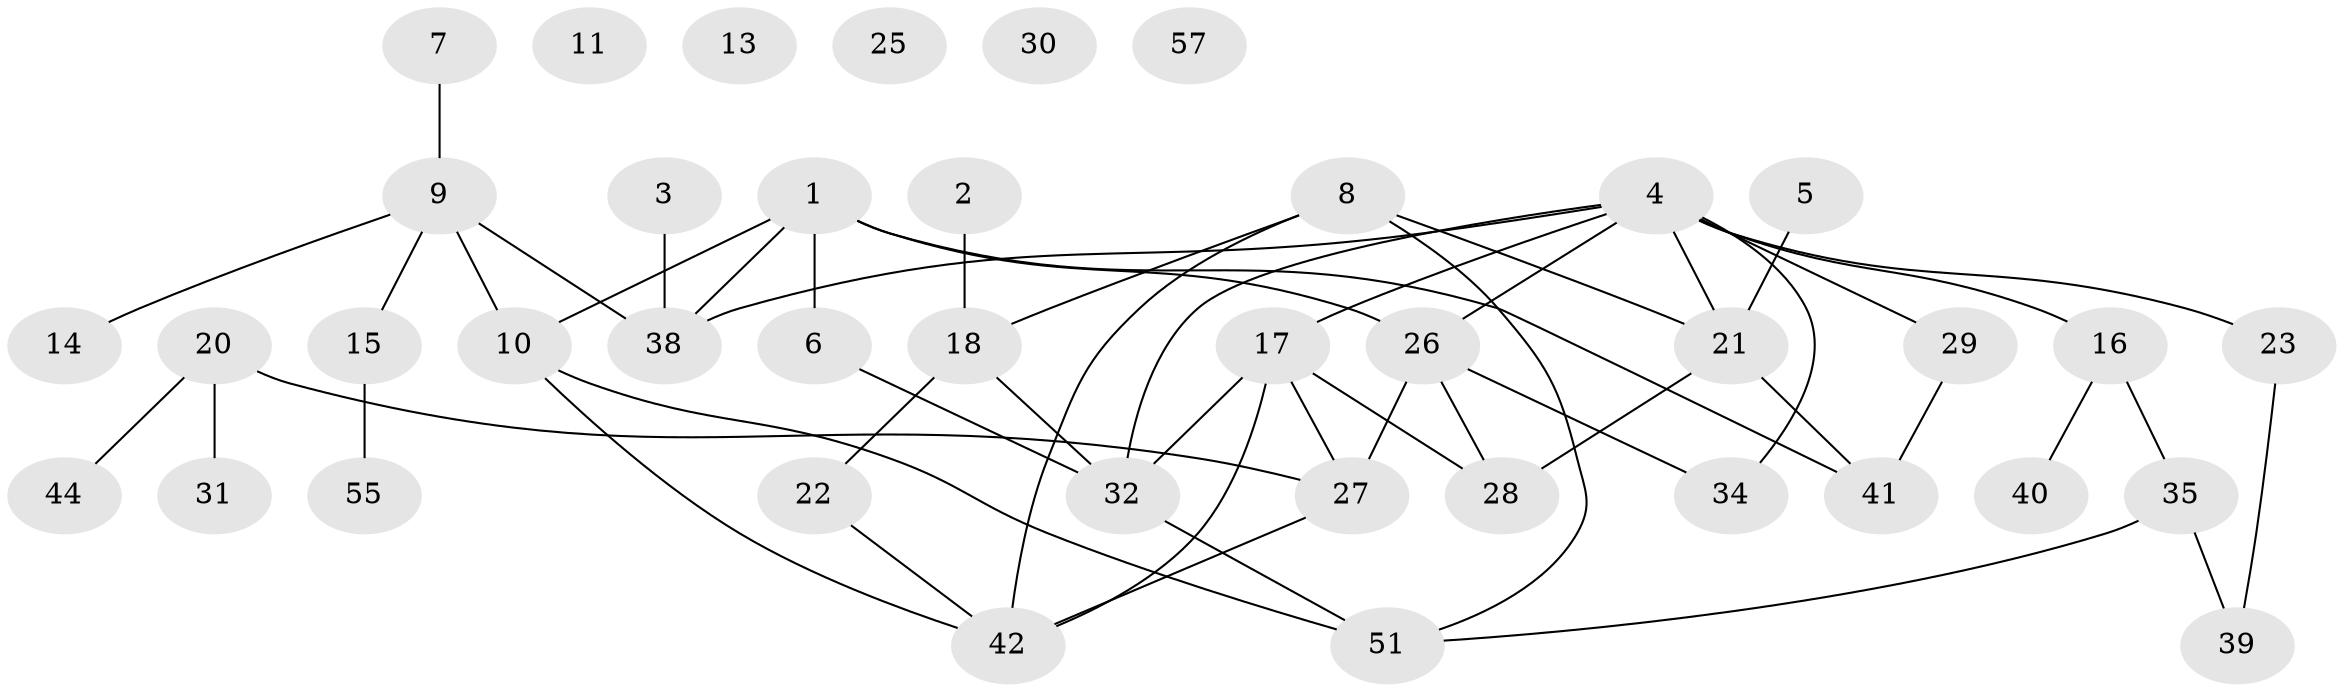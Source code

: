 // Generated by graph-tools (version 1.1) at 2025/23/03/03/25 07:23:26]
// undirected, 40 vertices, 53 edges
graph export_dot {
graph [start="1"]
  node [color=gray90,style=filled];
  1 [super="+58"];
  2;
  3;
  4 [super="+50"];
  5;
  6;
  7;
  8 [super="+33"];
  9 [super="+12"];
  10 [super="+56"];
  11;
  13;
  14;
  15 [super="+19"];
  16;
  17 [super="+47"];
  18 [super="+53"];
  20 [super="+48"];
  21 [super="+24"];
  22;
  23 [super="+52"];
  25;
  26 [super="+49"];
  27;
  28 [super="+54"];
  29 [super="+37"];
  30;
  31;
  32 [super="+36"];
  34;
  35 [super="+45"];
  38 [super="+46"];
  39;
  40;
  41;
  42 [super="+43"];
  44;
  51;
  55;
  57;
  1 -- 26;
  1 -- 41;
  1 -- 10;
  1 -- 6;
  1 -- 38;
  2 -- 18;
  3 -- 38;
  4 -- 34;
  4 -- 38;
  4 -- 16;
  4 -- 23;
  4 -- 26;
  4 -- 29;
  4 -- 17;
  4 -- 32;
  4 -- 21;
  5 -- 21;
  6 -- 32;
  7 -- 9;
  8 -- 18;
  8 -- 51;
  8 -- 42;
  8 -- 21;
  9 -- 38;
  9 -- 14;
  9 -- 15;
  9 -- 10;
  10 -- 51;
  10 -- 42;
  15 -- 55;
  16 -- 35;
  16 -- 40;
  17 -- 27;
  17 -- 32;
  17 -- 42;
  17 -- 28;
  18 -- 32;
  18 -- 22;
  20 -- 31;
  20 -- 44;
  20 -- 27;
  21 -- 41;
  21 -- 28;
  22 -- 42;
  23 -- 39;
  26 -- 34;
  26 -- 27;
  26 -- 28;
  27 -- 42;
  29 -- 41;
  32 -- 51;
  35 -- 39;
  35 -- 51;
}
